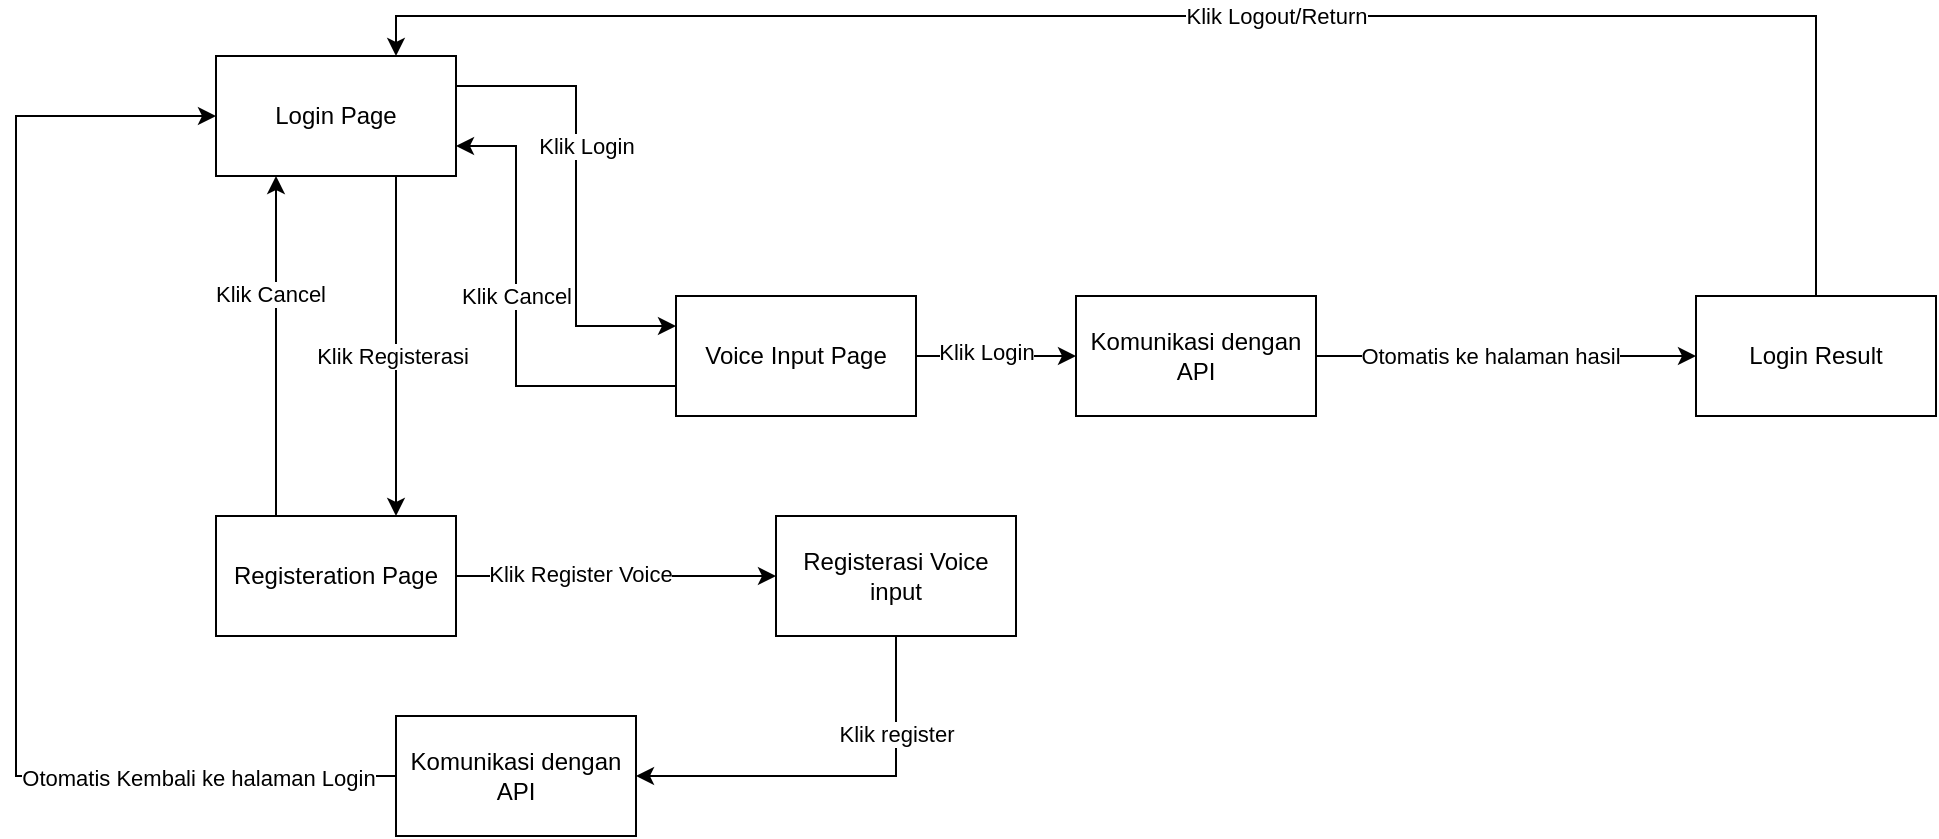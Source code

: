 <mxfile version="13.7.5" type="github">
  <diagram id="y8fQAS1Pd3163THCr6ce" name="Page-1">
    <mxGraphModel dx="1422" dy="745" grid="1" gridSize="10" guides="1" tooltips="1" connect="1" arrows="1" fold="1" page="1" pageScale="1" pageWidth="1169" pageHeight="827" math="0" shadow="0">
      <root>
        <mxCell id="0" />
        <mxCell id="1" parent="0" />
        <mxCell id="IL-hVEgLl5qu0awRyLGG-7" style="edgeStyle=orthogonalEdgeStyle;rounded=0;orthogonalLoop=1;jettySize=auto;html=1;exitX=0.75;exitY=1;exitDx=0;exitDy=0;entryX=0.75;entryY=0;entryDx=0;entryDy=0;" parent="1" source="IL-hVEgLl5qu0awRyLGG-1" target="IL-hVEgLl5qu0awRyLGG-2" edge="1">
          <mxGeometry relative="1" as="geometry" />
        </mxCell>
        <mxCell id="IL-hVEgLl5qu0awRyLGG-18" value="Klik Registerasi" style="edgeLabel;html=1;align=center;verticalAlign=middle;resizable=0;points=[];" parent="IL-hVEgLl5qu0awRyLGG-7" vertex="1" connectable="0">
          <mxGeometry x="-0.235" y="-2" relative="1" as="geometry">
            <mxPoint y="25" as="offset" />
          </mxGeometry>
        </mxCell>
        <mxCell id="IL-hVEgLl5qu0awRyLGG-9" style="edgeStyle=orthogonalEdgeStyle;rounded=0;orthogonalLoop=1;jettySize=auto;html=1;exitX=1;exitY=0.25;exitDx=0;exitDy=0;entryX=0;entryY=0.25;entryDx=0;entryDy=0;" parent="1" source="IL-hVEgLl5qu0awRyLGG-1" target="IL-hVEgLl5qu0awRyLGG-3" edge="1">
          <mxGeometry relative="1" as="geometry">
            <Array as="points">
              <mxPoint x="390" y="265" />
              <mxPoint x="390" y="385" />
            </Array>
          </mxGeometry>
        </mxCell>
        <mxCell id="IL-hVEgLl5qu0awRyLGG-15" value="Klik Login" style="edgeLabel;html=1;align=center;verticalAlign=middle;resizable=0;points=[];" parent="IL-hVEgLl5qu0awRyLGG-9" vertex="1" connectable="0">
          <mxGeometry x="-0.478" y="-30" relative="1" as="geometry">
            <mxPoint x="35" y="30" as="offset" />
          </mxGeometry>
        </mxCell>
        <mxCell id="IL-hVEgLl5qu0awRyLGG-1" value="Login Page" style="rounded=0;whiteSpace=wrap;html=1;" parent="1" vertex="1">
          <mxGeometry x="210" y="250" width="120" height="60" as="geometry" />
        </mxCell>
        <mxCell id="IL-hVEgLl5qu0awRyLGG-24" style="edgeStyle=orthogonalEdgeStyle;rounded=0;orthogonalLoop=1;jettySize=auto;html=1;entryX=0;entryY=0.5;entryDx=0;entryDy=0;" parent="1" source="IL-hVEgLl5qu0awRyLGG-2" target="IL-hVEgLl5qu0awRyLGG-23" edge="1">
          <mxGeometry relative="1" as="geometry">
            <Array as="points">
              <mxPoint x="380" y="510" />
              <mxPoint x="380" y="510" />
            </Array>
          </mxGeometry>
        </mxCell>
        <mxCell id="IL-hVEgLl5qu0awRyLGG-28" value="Klik Register Voice" style="edgeLabel;html=1;align=center;verticalAlign=middle;resizable=0;points=[];" parent="IL-hVEgLl5qu0awRyLGG-24" vertex="1" connectable="0">
          <mxGeometry x="-0.091" y="11" relative="1" as="geometry">
            <mxPoint x="-11" y="10" as="offset" />
          </mxGeometry>
        </mxCell>
        <mxCell id="IL-hVEgLl5qu0awRyLGG-25" style="edgeStyle=orthogonalEdgeStyle;rounded=0;orthogonalLoop=1;jettySize=auto;html=1;exitX=0.25;exitY=0;exitDx=0;exitDy=0;entryX=0.25;entryY=1;entryDx=0;entryDy=0;" parent="1" source="IL-hVEgLl5qu0awRyLGG-2" target="IL-hVEgLl5qu0awRyLGG-1" edge="1">
          <mxGeometry relative="1" as="geometry" />
        </mxCell>
        <mxCell id="IL-hVEgLl5qu0awRyLGG-26" value="Klik Cancel" style="edgeLabel;html=1;align=center;verticalAlign=middle;resizable=0;points=[];" parent="IL-hVEgLl5qu0awRyLGG-25" vertex="1" connectable="0">
          <mxGeometry x="0.306" y="3" relative="1" as="geometry">
            <mxPoint as="offset" />
          </mxGeometry>
        </mxCell>
        <mxCell id="IL-hVEgLl5qu0awRyLGG-2" value="Registeration Page" style="rounded=0;whiteSpace=wrap;html=1;" parent="1" vertex="1">
          <mxGeometry x="210" y="480" width="120" height="60" as="geometry" />
        </mxCell>
        <mxCell id="IL-hVEgLl5qu0awRyLGG-12" style="edgeStyle=orthogonalEdgeStyle;rounded=0;orthogonalLoop=1;jettySize=auto;html=1;entryX=0;entryY=0.5;entryDx=0;entryDy=0;" parent="1" source="IL-hVEgLl5qu0awRyLGG-3" target="JDqSiTHiBpvro2TMhpf5-7" edge="1">
          <mxGeometry relative="1" as="geometry">
            <mxPoint x="640" y="400" as="targetPoint" />
          </mxGeometry>
        </mxCell>
        <mxCell id="IL-hVEgLl5qu0awRyLGG-22" value="Klik Login" style="edgeLabel;html=1;align=center;verticalAlign=middle;resizable=0;points=[];" parent="IL-hVEgLl5qu0awRyLGG-12" vertex="1" connectable="0">
          <mxGeometry x="-0.347" y="2" relative="1" as="geometry">
            <mxPoint x="9" as="offset" />
          </mxGeometry>
        </mxCell>
        <mxCell id="IL-hVEgLl5qu0awRyLGG-14" style="edgeStyle=orthogonalEdgeStyle;rounded=0;orthogonalLoop=1;jettySize=auto;html=1;exitX=0;exitY=0.75;exitDx=0;exitDy=0;entryX=1;entryY=0.75;entryDx=0;entryDy=0;" parent="1" source="IL-hVEgLl5qu0awRyLGG-3" target="IL-hVEgLl5qu0awRyLGG-1" edge="1">
          <mxGeometry relative="1" as="geometry">
            <Array as="points">
              <mxPoint x="360" y="415" />
              <mxPoint x="360" y="295" />
            </Array>
          </mxGeometry>
        </mxCell>
        <mxCell id="IL-hVEgLl5qu0awRyLGG-16" value="Klik Cancel" style="edgeLabel;html=1;align=center;verticalAlign=middle;resizable=0;points=[];" parent="IL-hVEgLl5qu0awRyLGG-14" vertex="1" connectable="0">
          <mxGeometry x="0.087" relative="1" as="geometry">
            <mxPoint as="offset" />
          </mxGeometry>
        </mxCell>
        <mxCell id="IL-hVEgLl5qu0awRyLGG-3" value="Voice Input Page" style="rounded=0;whiteSpace=wrap;html=1;" parent="1" vertex="1">
          <mxGeometry x="440" y="370" width="120" height="60" as="geometry" />
        </mxCell>
        <mxCell id="IL-hVEgLl5qu0awRyLGG-13" style="edgeStyle=orthogonalEdgeStyle;rounded=0;orthogonalLoop=1;jettySize=auto;html=1;entryX=0.75;entryY=0;entryDx=0;entryDy=0;exitX=0.5;exitY=0;exitDx=0;exitDy=0;" parent="1" source="IL-hVEgLl5qu0awRyLGG-4" target="IL-hVEgLl5qu0awRyLGG-1" edge="1">
          <mxGeometry relative="1" as="geometry">
            <Array as="points">
              <mxPoint x="1010" y="230" />
              <mxPoint x="300" y="230" />
            </Array>
          </mxGeometry>
        </mxCell>
        <mxCell id="IL-hVEgLl5qu0awRyLGG-17" value="Klik Logout/Return" style="edgeLabel;html=1;align=center;verticalAlign=middle;resizable=0;points=[];" parent="IL-hVEgLl5qu0awRyLGG-13" vertex="1" connectable="0">
          <mxGeometry x="-0.057" relative="1" as="geometry">
            <mxPoint as="offset" />
          </mxGeometry>
        </mxCell>
        <mxCell id="IL-hVEgLl5qu0awRyLGG-4" value="Login Result" style="rounded=0;whiteSpace=wrap;html=1;" parent="1" vertex="1">
          <mxGeometry x="950" y="370" width="120" height="60" as="geometry" />
        </mxCell>
        <mxCell id="IL-hVEgLl5qu0awRyLGG-29" style="edgeStyle=orthogonalEdgeStyle;rounded=0;orthogonalLoop=1;jettySize=auto;html=1;entryX=1;entryY=0.5;entryDx=0;entryDy=0;" parent="1" source="IL-hVEgLl5qu0awRyLGG-23" target="JDqSiTHiBpvro2TMhpf5-1" edge="1">
          <mxGeometry relative="1" as="geometry">
            <Array as="points">
              <mxPoint x="550" y="610" />
            </Array>
            <mxPoint x="530" y="650" as="targetPoint" />
          </mxGeometry>
        </mxCell>
        <mxCell id="IL-hVEgLl5qu0awRyLGG-30" value="Klik register" style="edgeLabel;html=1;align=center;verticalAlign=middle;resizable=0;points=[];" parent="IL-hVEgLl5qu0awRyLGG-29" vertex="1" connectable="0">
          <mxGeometry x="-0.508" relative="1" as="geometry">
            <mxPoint as="offset" />
          </mxGeometry>
        </mxCell>
        <mxCell id="IL-hVEgLl5qu0awRyLGG-23" value="Registerasi Voice input" style="rounded=0;whiteSpace=wrap;html=1;" parent="1" vertex="1">
          <mxGeometry x="490" y="480" width="120" height="60" as="geometry" />
        </mxCell>
        <mxCell id="JDqSiTHiBpvro2TMhpf5-2" style="edgeStyle=orthogonalEdgeStyle;rounded=0;orthogonalLoop=1;jettySize=auto;html=1;entryX=0;entryY=0.5;entryDx=0;entryDy=0;" edge="1" parent="1" source="JDqSiTHiBpvro2TMhpf5-1" target="IL-hVEgLl5qu0awRyLGG-1">
          <mxGeometry relative="1" as="geometry">
            <Array as="points">
              <mxPoint x="110" y="610" />
              <mxPoint x="110" y="280" />
            </Array>
          </mxGeometry>
        </mxCell>
        <mxCell id="JDqSiTHiBpvro2TMhpf5-5" value="Otomatis Kembali ke halaman Login" style="edgeLabel;html=1;align=center;verticalAlign=middle;resizable=0;points=[];" vertex="1" connectable="0" parent="JDqSiTHiBpvro2TMhpf5-2">
          <mxGeometry x="-0.68" y="3" relative="1" as="geometry">
            <mxPoint y="-2" as="offset" />
          </mxGeometry>
        </mxCell>
        <mxCell id="JDqSiTHiBpvro2TMhpf5-1" value="Komunikasi dengan API" style="rounded=0;whiteSpace=wrap;html=1;" vertex="1" parent="1">
          <mxGeometry x="300" y="580" width="120" height="60" as="geometry" />
        </mxCell>
        <mxCell id="JDqSiTHiBpvro2TMhpf5-8" style="edgeStyle=orthogonalEdgeStyle;rounded=0;orthogonalLoop=1;jettySize=auto;html=1;entryX=0;entryY=0.5;entryDx=0;entryDy=0;" edge="1" parent="1" source="JDqSiTHiBpvro2TMhpf5-7" target="IL-hVEgLl5qu0awRyLGG-4">
          <mxGeometry relative="1" as="geometry" />
        </mxCell>
        <mxCell id="JDqSiTHiBpvro2TMhpf5-9" value="Otomatis ke halaman hasil" style="edgeLabel;html=1;align=center;verticalAlign=middle;resizable=0;points=[];" vertex="1" connectable="0" parent="JDqSiTHiBpvro2TMhpf5-8">
          <mxGeometry x="-0.229" y="2" relative="1" as="geometry">
            <mxPoint x="14" y="2" as="offset" />
          </mxGeometry>
        </mxCell>
        <mxCell id="JDqSiTHiBpvro2TMhpf5-7" value="Komunikasi dengan API" style="rounded=0;whiteSpace=wrap;html=1;" vertex="1" parent="1">
          <mxGeometry x="640" y="370" width="120" height="60" as="geometry" />
        </mxCell>
      </root>
    </mxGraphModel>
  </diagram>
</mxfile>
